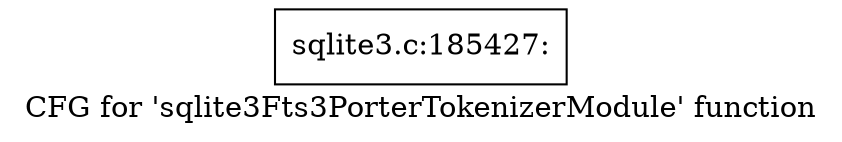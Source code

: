 digraph "CFG for 'sqlite3Fts3PorterTokenizerModule' function" {
	label="CFG for 'sqlite3Fts3PorterTokenizerModule' function";

	Node0x55c0fac562e0 [shape=record,label="{sqlite3.c:185427:}"];
}
